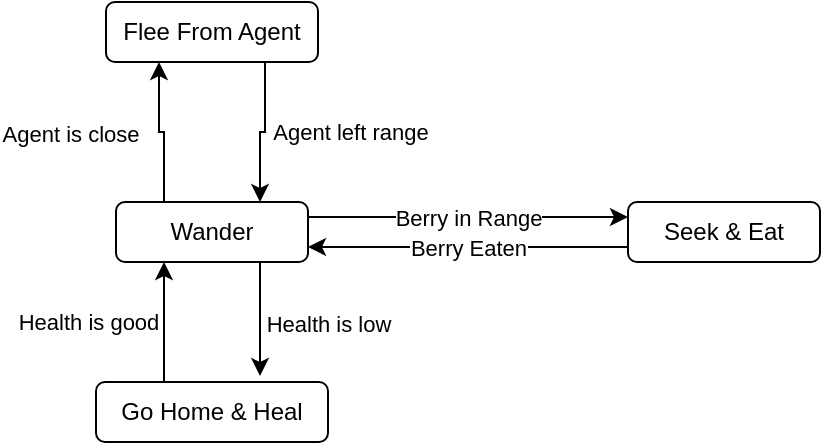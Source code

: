 <mxfile version="13.6.6" type="device"><diagram id="C5RBs43oDa-KdzZeNtuy" name="Page-1"><mxGraphModel dx="1422" dy="762" grid="1" gridSize="10" guides="1" tooltips="1" connect="1" arrows="1" fold="1" page="1" pageScale="1" pageWidth="827" pageHeight="1169" math="0" shadow="0"><root><mxCell id="WIyWlLk6GJQsqaUBKTNV-0"/><mxCell id="WIyWlLk6GJQsqaUBKTNV-1" parent="WIyWlLk6GJQsqaUBKTNV-0"/><mxCell id="8ERHvWeMpxRRiduyT0aP-6" value="Berry in Range" style="edgeStyle=orthogonalEdgeStyle;rounded=0;orthogonalLoop=1;jettySize=auto;html=1;exitX=1;exitY=0.25;exitDx=0;exitDy=0;entryX=0;entryY=0.25;entryDx=0;entryDy=0;" edge="1" parent="WIyWlLk6GJQsqaUBKTNV-1" source="8ERHvWeMpxRRiduyT0aP-0" target="8ERHvWeMpxRRiduyT0aP-2"><mxGeometry relative="1" as="geometry"/></mxCell><mxCell id="8ERHvWeMpxRRiduyT0aP-8" value="Health is low" style="edgeStyle=orthogonalEdgeStyle;rounded=0;orthogonalLoop=1;jettySize=auto;html=1;exitX=0.75;exitY=1;exitDx=0;exitDy=0;" edge="1" parent="WIyWlLk6GJQsqaUBKTNV-1" source="8ERHvWeMpxRRiduyT0aP-0"><mxGeometry x="0.053" y="34" relative="1" as="geometry"><mxPoint x="426" y="367" as="targetPoint"/><mxPoint as="offset"/></mxGeometry></mxCell><mxCell id="8ERHvWeMpxRRiduyT0aP-14" value="Agent is close" style="edgeStyle=orthogonalEdgeStyle;rounded=0;orthogonalLoop=1;jettySize=auto;html=1;exitX=0.25;exitY=0;exitDx=0;exitDy=0;entryX=0.25;entryY=1;entryDx=0;entryDy=0;" edge="1" parent="WIyWlLk6GJQsqaUBKTNV-1" source="8ERHvWeMpxRRiduyT0aP-0" target="8ERHvWeMpxRRiduyT0aP-5"><mxGeometry x="0.035" y="46" relative="1" as="geometry"><mxPoint x="1" y="1" as="offset"/></mxGeometry></mxCell><mxCell id="8ERHvWeMpxRRiduyT0aP-0" value="Wander" style="rounded=1;whiteSpace=wrap;html=1;" vertex="1" parent="WIyWlLk6GJQsqaUBKTNV-1"><mxGeometry x="354" y="280" width="96" height="30" as="geometry"/></mxCell><mxCell id="8ERHvWeMpxRRiduyT0aP-7" value="Berry Eaten" style="edgeStyle=orthogonalEdgeStyle;rounded=0;orthogonalLoop=1;jettySize=auto;html=1;exitX=0;exitY=0.75;exitDx=0;exitDy=0;entryX=1;entryY=0.75;entryDx=0;entryDy=0;" edge="1" parent="WIyWlLk6GJQsqaUBKTNV-1" source="8ERHvWeMpxRRiduyT0aP-2" target="8ERHvWeMpxRRiduyT0aP-0"><mxGeometry relative="1" as="geometry"/></mxCell><mxCell id="8ERHvWeMpxRRiduyT0aP-2" value="Seek &amp;amp; Eat" style="rounded=1;whiteSpace=wrap;html=1;" vertex="1" parent="WIyWlLk6GJQsqaUBKTNV-1"><mxGeometry x="610" y="280" width="96" height="30" as="geometry"/></mxCell><mxCell id="8ERHvWeMpxRRiduyT0aP-10" value="Health is good" style="edgeStyle=orthogonalEdgeStyle;rounded=0;orthogonalLoop=1;jettySize=auto;html=1;exitX=0.293;exitY=0.5;exitDx=0;exitDy=0;entryX=0.25;entryY=1;entryDx=0;entryDy=0;exitPerimeter=0;" edge="1" parent="WIyWlLk6GJQsqaUBKTNV-1" source="8ERHvWeMpxRRiduyT0aP-3" target="8ERHvWeMpxRRiduyT0aP-0"><mxGeometry x="0.2" y="38" relative="1" as="geometry"><mxPoint as="offset"/></mxGeometry></mxCell><mxCell id="8ERHvWeMpxRRiduyT0aP-3" value="Go Home &amp;amp; Heal" style="rounded=1;whiteSpace=wrap;html=1;" vertex="1" parent="WIyWlLk6GJQsqaUBKTNV-1"><mxGeometry x="344" y="370" width="116" height="30" as="geometry"/></mxCell><mxCell id="8ERHvWeMpxRRiduyT0aP-12" value="Agent left range" style="edgeStyle=orthogonalEdgeStyle;rounded=0;orthogonalLoop=1;jettySize=auto;html=1;exitX=0.75;exitY=1;exitDx=0;exitDy=0;entryX=0.75;entryY=0;entryDx=0;entryDy=0;" edge="1" parent="WIyWlLk6GJQsqaUBKTNV-1" source="8ERHvWeMpxRRiduyT0aP-5" target="8ERHvWeMpxRRiduyT0aP-0"><mxGeometry x="-0.035" y="42" relative="1" as="geometry"><mxPoint x="42" y="-42" as="offset"/></mxGeometry></mxCell><mxCell id="8ERHvWeMpxRRiduyT0aP-5" value="Flee From Agent" style="rounded=1;whiteSpace=wrap;html=1;" vertex="1" parent="WIyWlLk6GJQsqaUBKTNV-1"><mxGeometry x="349" y="180" width="106" height="30" as="geometry"/></mxCell></root></mxGraphModel></diagram></mxfile>